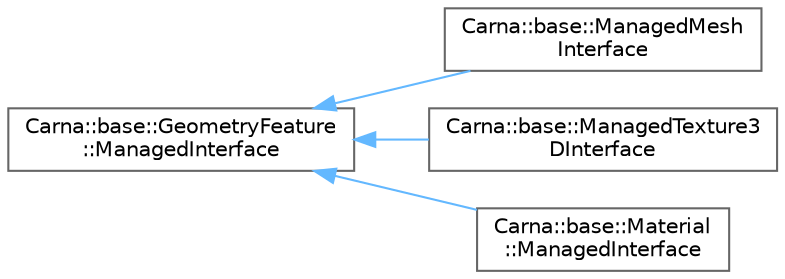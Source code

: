 digraph "Graphical Class Hierarchy"
{
 // LATEX_PDF_SIZE
  bgcolor="transparent";
  edge [fontname=Helvetica,fontsize=10,labelfontname=Helvetica,labelfontsize=10];
  node [fontname=Helvetica,fontsize=10,shape=box,height=0.2,width=0.4];
  rankdir="LR";
  Node0 [id="Node000000",label="Carna::base::GeometryFeature\l::ManagedInterface",height=0.2,width=0.4,color="grey40", fillcolor="white", style="filled",URL="$classCarna_1_1base_1_1GeometryFeature_1_1ManagedInterface.html",tooltip="Represents an acquisition of the video resources from a particular GeometryFeature...."];
  Node0 -> Node1 [id="edge22_Node000000_Node000001",dir="back",color="steelblue1",style="solid",tooltip=" "];
  Node1 [id="Node000001",label="Carna::base::ManagedMesh\lInterface",height=0.2,width=0.4,color="grey40", fillcolor="white", style="filled",URL="$classCarna_1_1base_1_1ManagedMeshInterface.html",tooltip="Interfaces the MeshBase that a ManagedMeshBase represents."];
  Node0 -> Node2 [id="edge23_Node000000_Node000002",dir="back",color="steelblue1",style="solid",tooltip=" "];
  Node2 [id="Node000002",label="Carna::base::ManagedTexture3\lDInterface",height=0.2,width=0.4,color="grey40", fillcolor="white", style="filled",URL="$classCarna_1_1base_1_1ManagedTexture3DInterface.html",tooltip="Interfaces the Texture<3> that a ManagedTexture3D represents."];
  Node0 -> Node3 [id="edge24_Node000000_Node000003",dir="back",color="steelblue1",style="solid",tooltip=" "];
  Node3 [id="Node000003",label="Carna::base::Material\l::ManagedInterface",height=0.2,width=0.4,color="grey40", fillcolor="white", style="filled",URL="$classCarna_1_1base_1_1Material_1_1ManagedInterface.html",tooltip="Represents an acquisition of video resources from a particular Material. This realizes the RAII idiom..."];
}

